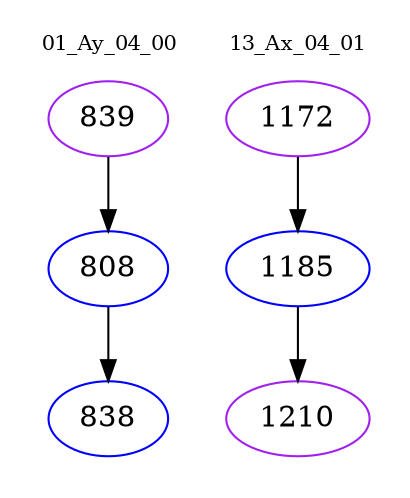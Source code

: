 digraph{
subgraph cluster_0 {
color = white
label = "01_Ay_04_00";
fontsize=10;
T0_839 [label="839", color="purple"]
T0_839 -> T0_808 [color="black"]
T0_808 [label="808", color="blue"]
T0_808 -> T0_838 [color="black"]
T0_838 [label="838", color="blue"]
}
subgraph cluster_1 {
color = white
label = "13_Ax_04_01";
fontsize=10;
T1_1172 [label="1172", color="purple"]
T1_1172 -> T1_1185 [color="black"]
T1_1185 [label="1185", color="blue"]
T1_1185 -> T1_1210 [color="black"]
T1_1210 [label="1210", color="purple"]
}
}
